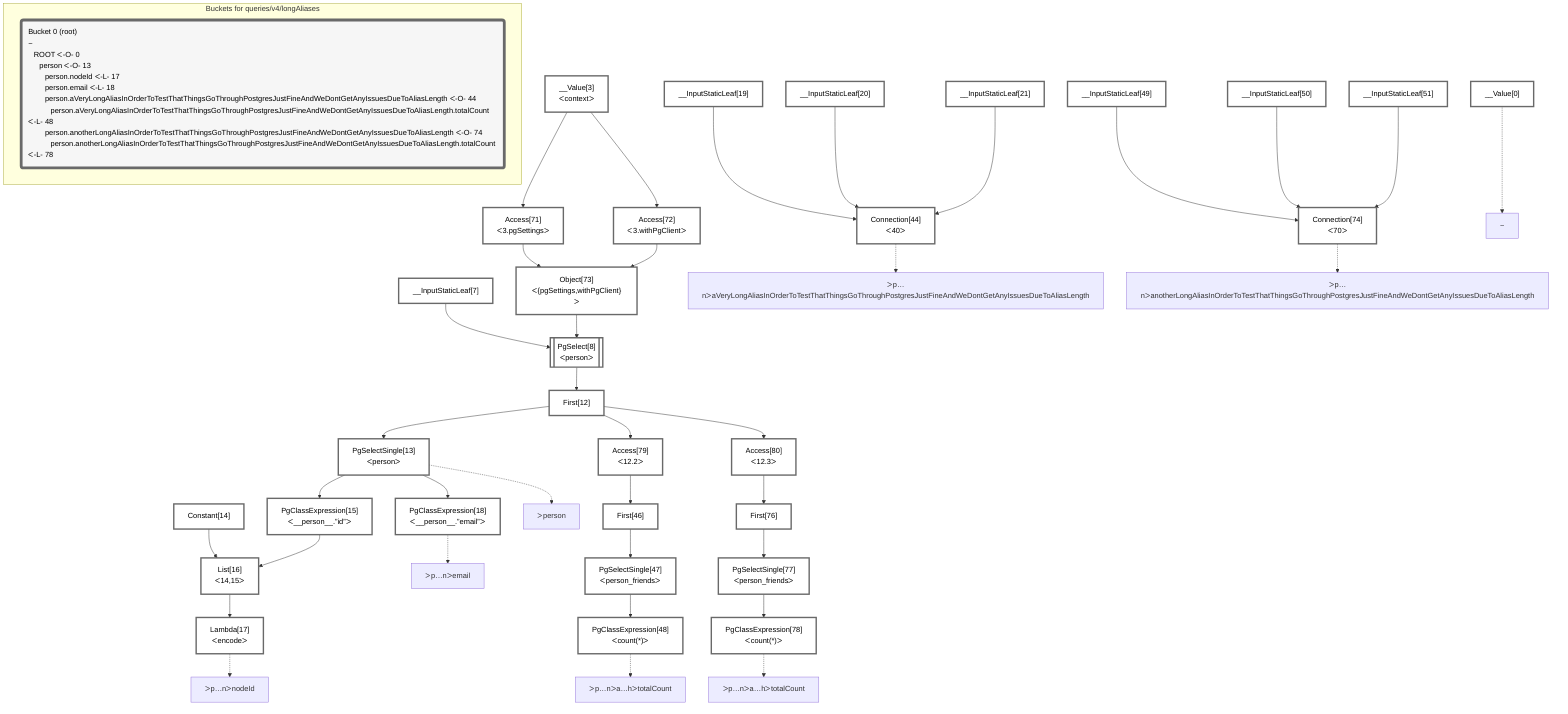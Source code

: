 graph TD
    classDef path fill:#eee,stroke:#000,color:#000
    classDef plan fill:#fff,stroke-width:3px,color:#000
    classDef itemplan fill:#fff,stroke-width:6px,color:#000
    classDef sideeffectplan fill:#f00,stroke-width:6px,color:#000
    classDef bucket fill:#f6f6f6,color:#000,stroke-width:6px,text-align:left


    %% define plans
    __Value0["__Value[0]"]:::plan
    __Value3["__Value[3]<br />ᐸcontextᐳ"]:::plan
    __InputStaticLeaf7["__InputStaticLeaf[7]"]:::plan
    Access71["Access[71]<br />ᐸ3.pgSettingsᐳ"]:::plan
    Access72["Access[72]<br />ᐸ3.withPgClientᐳ"]:::plan
    Object73["Object[73]<br />ᐸ{pgSettings,withPgClient}ᐳ"]:::plan
    PgSelect8[["PgSelect[8]<br />ᐸpersonᐳ"]]:::plan
    First12["First[12]"]:::plan
    PgSelectSingle13["PgSelectSingle[13]<br />ᐸpersonᐳ"]:::plan
    Constant14["Constant[14]"]:::plan
    PgClassExpression15["PgClassExpression[15]<br />ᐸ__person__.”id”ᐳ"]:::plan
    List16["List[16]<br />ᐸ14,15ᐳ"]:::plan
    Lambda17["Lambda[17]<br />ᐸencodeᐳ"]:::plan
    PgClassExpression18["PgClassExpression[18]<br />ᐸ__person__.”email”ᐳ"]:::plan
    __InputStaticLeaf19["__InputStaticLeaf[19]"]:::plan
    __InputStaticLeaf20["__InputStaticLeaf[20]"]:::plan
    __InputStaticLeaf21["__InputStaticLeaf[21]"]:::plan
    Connection44["Connection[44]<br />ᐸ40ᐳ"]:::plan
    Access79["Access[79]<br />ᐸ12.2ᐳ"]:::plan
    First46["First[46]"]:::plan
    PgSelectSingle47["PgSelectSingle[47]<br />ᐸperson_friendsᐳ"]:::plan
    PgClassExpression48["PgClassExpression[48]<br />ᐸcount(*)ᐳ"]:::plan
    __InputStaticLeaf49["__InputStaticLeaf[49]"]:::plan
    __InputStaticLeaf50["__InputStaticLeaf[50]"]:::plan
    __InputStaticLeaf51["__InputStaticLeaf[51]"]:::plan
    Connection74["Connection[74]<br />ᐸ70ᐳ"]:::plan
    Access80["Access[80]<br />ᐸ12.3ᐳ"]:::plan
    First76["First[76]"]:::plan
    PgSelectSingle77["PgSelectSingle[77]<br />ᐸperson_friendsᐳ"]:::plan
    PgClassExpression78["PgClassExpression[78]<br />ᐸcount(*)ᐳ"]:::plan

    %% plan dependencies
    __Value3 --> Access71
    __Value3 --> Access72
    Access71 & Access72 --> Object73
    Object73 & __InputStaticLeaf7 --> PgSelect8
    PgSelect8 --> First12
    First12 --> PgSelectSingle13
    PgSelectSingle13 --> PgClassExpression15
    Constant14 & PgClassExpression15 --> List16
    List16 --> Lambda17
    PgSelectSingle13 --> PgClassExpression18
    __InputStaticLeaf19 & __InputStaticLeaf20 & __InputStaticLeaf21 --> Connection44
    First12 --> Access79
    Access79 --> First46
    First46 --> PgSelectSingle47
    PgSelectSingle47 --> PgClassExpression48
    __InputStaticLeaf49 & __InputStaticLeaf50 & __InputStaticLeaf51 --> Connection74
    First12 --> Access80
    Access80 --> First76
    First76 --> PgSelectSingle77
    PgSelectSingle77 --> PgClassExpression78

    %% plan-to-path relationships
    P0["~"]
    __Value0 -.-> P0
    P13["ᐳperson"]
    PgSelectSingle13 -.-> P13
    P17["ᐳp…nᐳnodeId"]
    Lambda17 -.-> P17
    P18["ᐳp…nᐳemail"]
    PgClassExpression18 -.-> P18
    P44["ᐳp…nᐳaVeryLongAliasInOrderToTestThatThingsGoThroughPostgresJustFineAndWeDontGetAnyIssuesDueToAliasLength"]
    Connection44 -.-> P44
    P48["ᐳp…nᐳa…hᐳtotalCount"]
    PgClassExpression48 -.-> P48
    P74["ᐳp…nᐳanotherLongAliasInOrderToTestThatThingsGoThroughPostgresJustFineAndWeDontGetAnyIssuesDueToAliasLength"]
    Connection74 -.-> P74
    P78["ᐳp…nᐳa…hᐳtotalCount"]
    PgClassExpression78 -.-> P78

    subgraph "Buckets for queries/v4/longAliases"
    Bucket0("Bucket 0 (root)<br />~<br />⠀ROOT ᐸ-O- 0<br />⠀⠀person ᐸ-O- 13<br />⠀⠀⠀person.nodeId ᐸ-L- 17<br />⠀⠀⠀person.email ᐸ-L- 18<br />⠀⠀⠀person.aVeryLongAliasInOrderToTestThatThingsGoThroughPostgresJustFineAndWeDontGetAnyIssuesDueToAliasLength ᐸ-O- 44<br />⠀⠀⠀⠀person.aVeryLongAliasInOrderToTestThatThingsGoThroughPostgresJustFineAndWeDontGetAnyIssuesDueToAliasLength.totalCount ᐸ-L- 48<br />⠀⠀⠀person.anotherLongAliasInOrderToTestThatThingsGoThroughPostgresJustFineAndWeDontGetAnyIssuesDueToAliasLength ᐸ-O- 74<br />⠀⠀⠀⠀person.anotherLongAliasInOrderToTestThatThingsGoThroughPostgresJustFineAndWeDontGetAnyIssuesDueToAliasLength.totalCount ᐸ-L- 78"):::bucket
    classDef bucket0 stroke:#696969
    class Bucket0,__Value0,__Value3,__InputStaticLeaf7,PgSelect8,First12,PgSelectSingle13,Constant14,PgClassExpression15,List16,Lambda17,PgClassExpression18,__InputStaticLeaf19,__InputStaticLeaf20,__InputStaticLeaf21,Connection44,First46,PgSelectSingle47,PgClassExpression48,__InputStaticLeaf49,__InputStaticLeaf50,__InputStaticLeaf51,Access71,Access72,Object73,Connection74,First76,PgSelectSingle77,PgClassExpression78,Access79,Access80 bucket0
    end